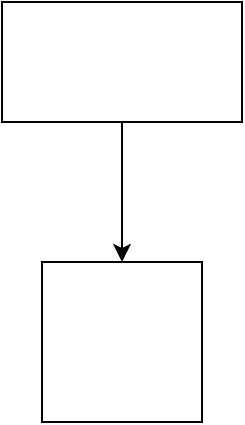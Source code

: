<mxfile version="16.4.2" type="github">
  <diagram id="H4yNY4f6Zc-rNINdDmlY" name="第 1 页">
    <mxGraphModel dx="1298" dy="724" grid="1" gridSize="10" guides="1" tooltips="1" connect="1" arrows="1" fold="1" page="1" pageScale="1" pageWidth="1169" pageHeight="1654" math="0" shadow="0">
      <root>
        <mxCell id="0" />
        <mxCell id="1" parent="0" />
        <mxCell id="xRW4C9_KViEl2ClTXmRw-3" style="edgeStyle=orthogonalEdgeStyle;rounded=0;orthogonalLoop=1;jettySize=auto;html=1;exitX=0.5;exitY=1;exitDx=0;exitDy=0;" edge="1" parent="1" source="xRW4C9_KViEl2ClTXmRw-1" target="xRW4C9_KViEl2ClTXmRw-2">
          <mxGeometry relative="1" as="geometry" />
        </mxCell>
        <mxCell id="xRW4C9_KViEl2ClTXmRw-1" value="" style="rounded=0;whiteSpace=wrap;html=1;" vertex="1" parent="1">
          <mxGeometry x="585" y="220" width="120" height="60" as="geometry" />
        </mxCell>
        <mxCell id="xRW4C9_KViEl2ClTXmRw-2" value="" style="whiteSpace=wrap;html=1;aspect=fixed;" vertex="1" parent="1">
          <mxGeometry x="605" y="350" width="80" height="80" as="geometry" />
        </mxCell>
      </root>
    </mxGraphModel>
  </diagram>
</mxfile>
